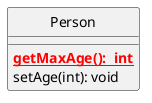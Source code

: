 @startuml
skinparam classAttributeIconSize 0
skinparam backgroundcolor transparent
skinparam shadowing false
hide circle
class Person {
{static} <b><color:red>getMaxAge():  int</color></b>
setAge(int): void
}
@enduml
